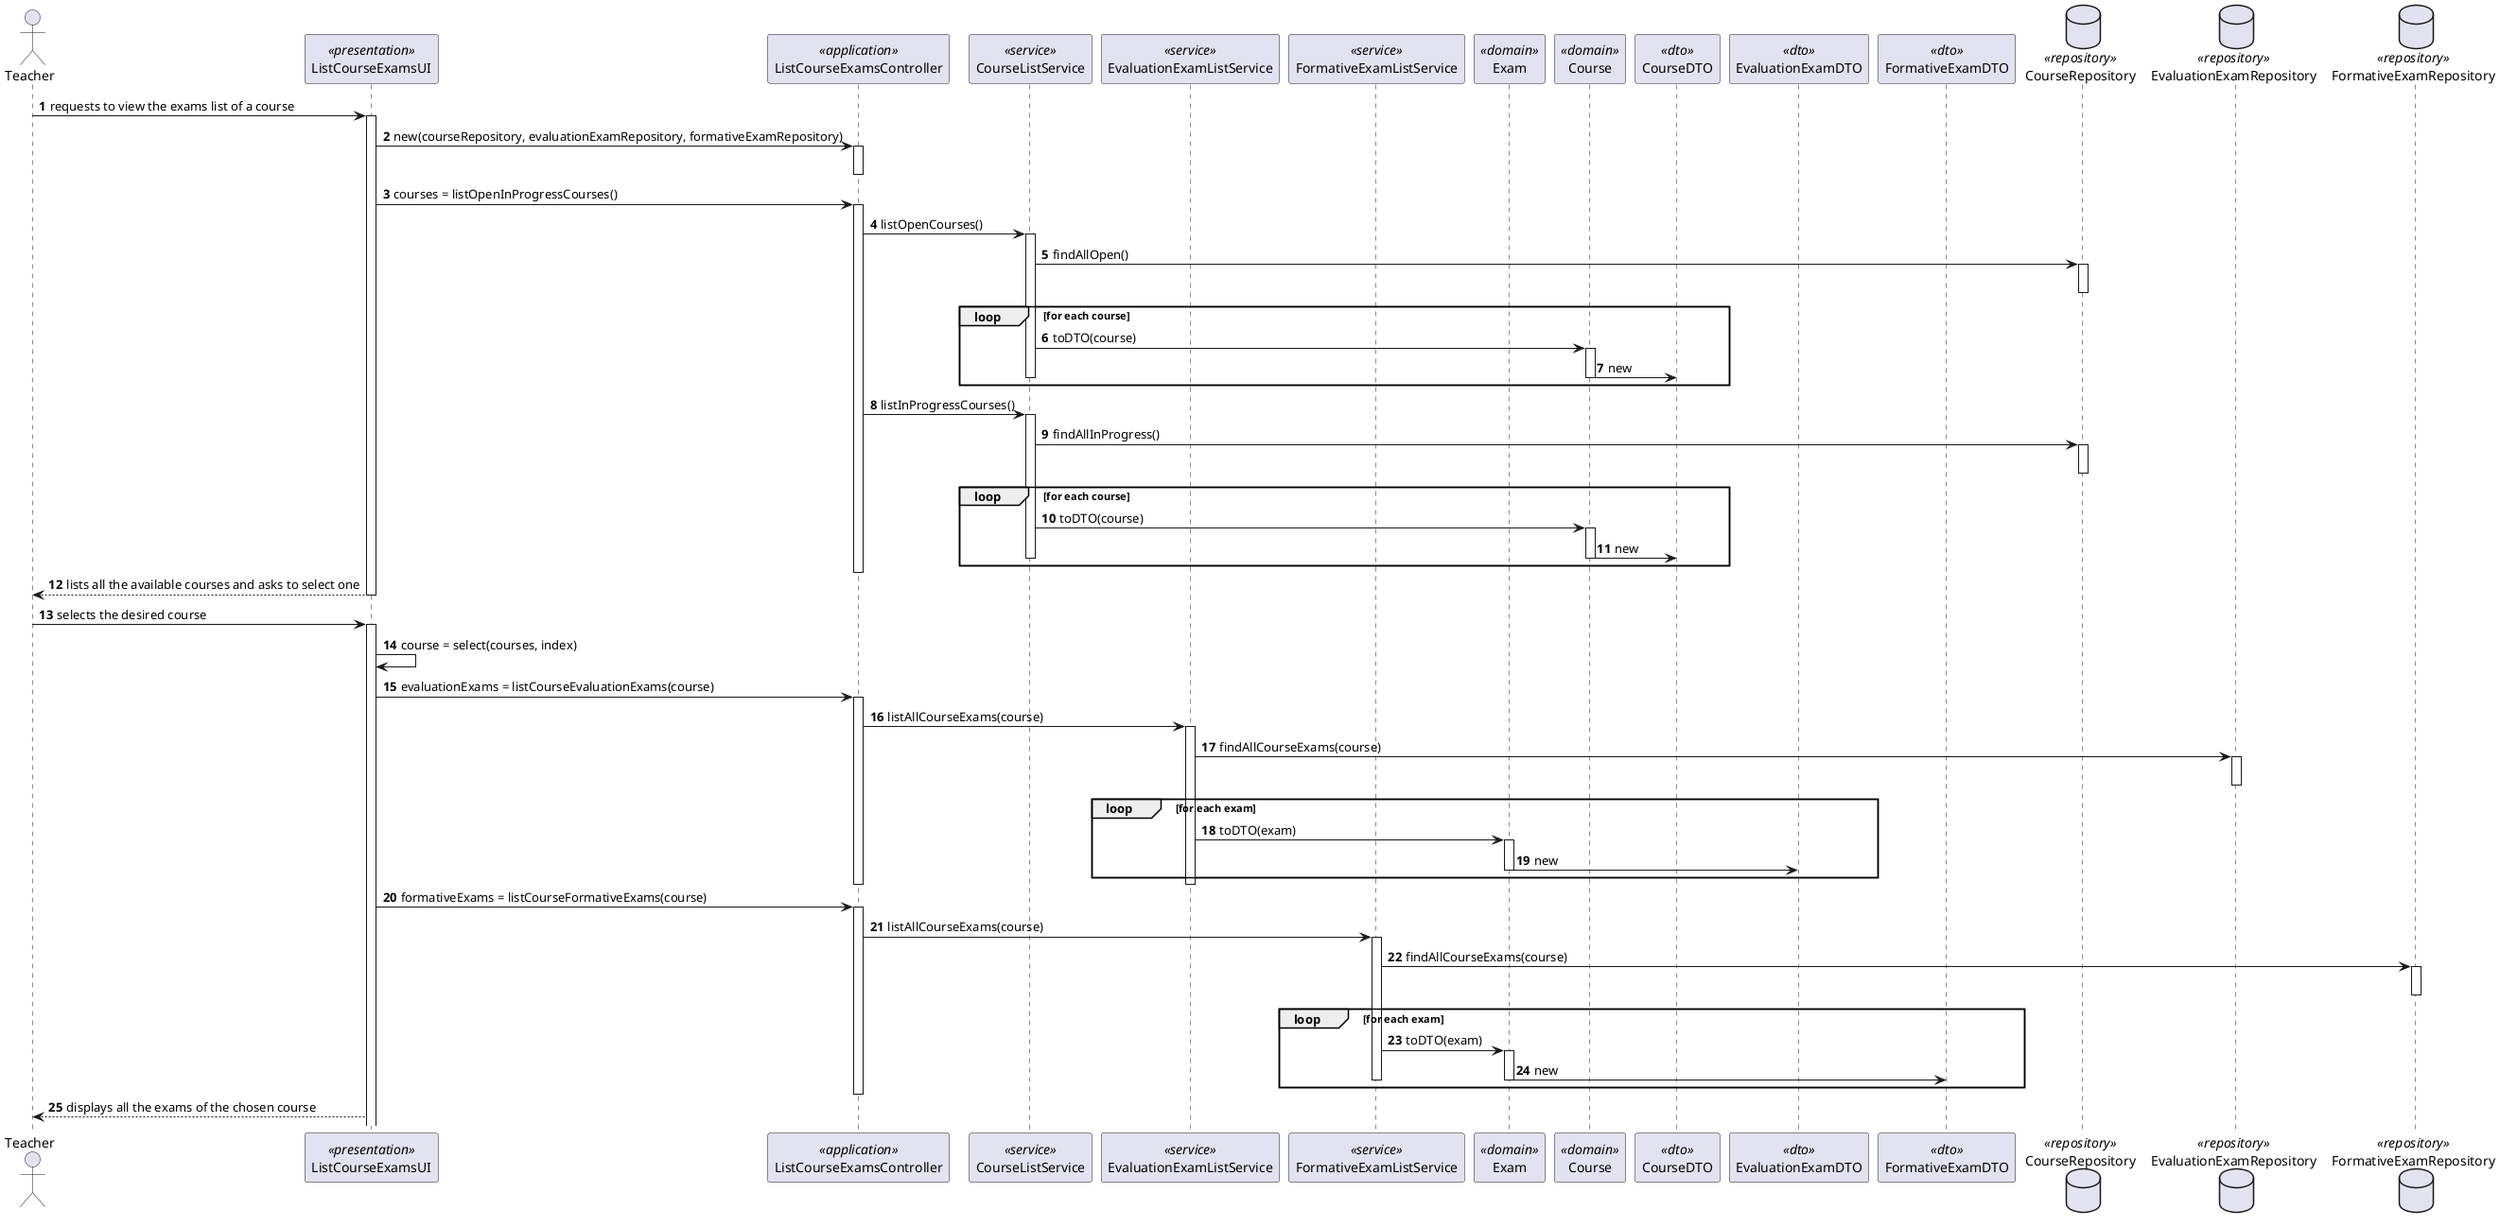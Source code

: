 @startuml US2003_SD
autonumber

actor "Teacher" as T

participant "ListCourseExamsUI" as UI <<presentation>>
participant "ListCourseExamsController" as CTRL <<application>>
participant "CourseListService" as C_SRV <<service>>
participant "EvaluationExamListService" as E_SRV <<service>>
participant "FormativeExamListService" as F_SRV <<service>>
participant "Exam" as Exam <<domain>>
participant "Course" as Course <<domain>>
participant "CourseDTO" as C_DTO <<dto>>
participant "EvaluationExamDTO" as E_DTO <<dto>>
participant "FormativeExamDTO" as F_DTO <<dto>>

database CourseRepository as CREPO <<repository>>
database EvaluationExamRepository as EREPO <<repository>>
database FormativeExamRepository as FREPO <<repository>>

T -> UI: requests to view the exams list of a course
activate UI
UI -> CTRL: new(courseRepository, evaluationExamRepository, formativeExamRepository)
activate CTRL
deactivate CTRL

UI -> CTRL: courses = listOpenInProgressCourses()
activate CTRL

CTRL -> C_SRV: listOpenCourses()
activate C_SRV
C_SRV -> CREPO: findAllOpen()
activate CREPO
deactivate CREPO
loop for each course
    C_SRV -> Course : toDTO(course)
    activate Course
    Course -> C_DTO : new
    deactivate C_SRV
    deactivate Course
  end loop
deactivate C_SRV

CTRL -> C_SRV: listInProgressCourses()
activate C_SRV
C_SRV -> CREPO: findAllInProgress()
activate CREPO
deactivate CREPO
loop for each course
    C_SRV -> Course : toDTO(course)
    activate Course
    Course -> C_DTO : new
    deactivate C_SRV
    deactivate Course
  end loop
deactivate C_SRV

deactivate CTRL
UI --> T: lists all the available courses and asks to select one
deactivate UI

T -> UI: selects the desired course
activate UI

UI -> UI: course = select(courses, index)

UI -> CTRL: evaluationExams = listCourseEvaluationExams(course)
activate CTRL

CTRL -> E_SRV: listAllCourseExams(course)
activate E_SRV
E_SRV -> EREPO: findAllCourseExams(course)
activate EREPO
deactivate EREPO
loop for each exam
    E_SRV -> Exam : toDTO(exam)
    activate Exam
    Exam -> E_DTO : new
    deactivate C_SRV
    deactivate Exam
  end loop
deactivate E_SRV
deactivate CTRL

UI -> CTRL: formativeExams = listCourseFormativeExams(course)
activate CTRL
CTRL -> F_SRV: listAllCourseExams(course)
activate F_SRV
F_SRV -> FREPO: findAllCourseExams(course)
activate FREPO
deactivate FREPO
loop for each exam
    F_SRV -> Exam : toDTO(exam)
    activate Exam
    Exam -> F_DTO : new
    deactivate F_SRV
    deactivate Exam
  end loop

deactivate F_SRV
deactivate CTRL
UI --> T: displays all the exams of the chosen course

@enduml
